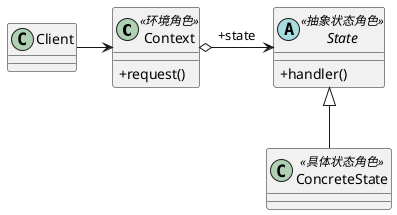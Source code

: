 @startuml
skinparam classAttributeIconSize 0
class Context <<环境角色>> {
    +request()
}
abstract class State <<抽象状态角色>> {
    +handler()
}
class ConcreteState <<具体状态角色>>

Client -> Context
Context o-> State:+state
State <|-- ConcreteState

@enduml